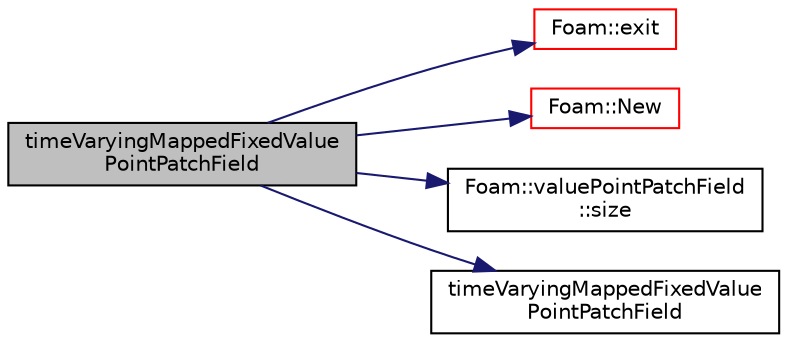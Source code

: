 digraph "timeVaryingMappedFixedValuePointPatchField"
{
  bgcolor="transparent";
  edge [fontname="Helvetica",fontsize="10",labelfontname="Helvetica",labelfontsize="10"];
  node [fontname="Helvetica",fontsize="10",shape=record];
  rankdir="LR";
  Node4 [label="timeVaryingMappedFixedValue\lPointPatchField",height=0.2,width=0.4,color="black", fillcolor="grey75", style="filled", fontcolor="black"];
  Node4 -> Node5 [color="midnightblue",fontsize="10",style="solid",fontname="Helvetica"];
  Node5 [label="Foam::exit",height=0.2,width=0.4,color="red",URL="$a21851.html#a06ca7250d8e89caf05243ec094843642"];
  Node4 -> Node54 [color="midnightblue",fontsize="10",style="solid",fontname="Helvetica"];
  Node54 [label="Foam::New",height=0.2,width=0.4,color="red",URL="$a21851.html#a9d62cf14554c95e83f83f14909d9e0ec"];
  Node4 -> Node332 [color="midnightblue",fontsize="10",style="solid",fontname="Helvetica"];
  Node332 [label="Foam::valuePointPatchField\l::size",height=0.2,width=0.4,color="black",URL="$a27681.html#a9facbf0a118d395c89884e45a5ca4e4b",tooltip="Return size. "];
  Node4 -> Node333 [color="midnightblue",fontsize="10",style="solid",fontname="Helvetica"];
  Node333 [label="timeVaryingMappedFixedValue\lPointPatchField",height=0.2,width=0.4,color="black",URL="$a24541.html#a0a29b8886805c87eed36caaee73a1dbb",tooltip="Construct from patch and internal field. "];
}
